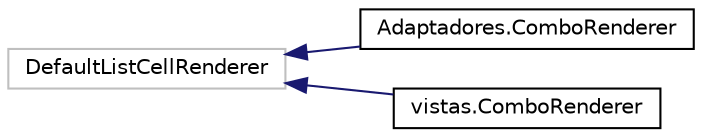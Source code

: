 digraph "Graphical Class Hierarchy"
{
  edge [fontname="Helvetica",fontsize="10",labelfontname="Helvetica",labelfontsize="10"];
  node [fontname="Helvetica",fontsize="10",shape=record];
  rankdir="LR";
  Node63 [label="DefaultListCellRenderer",height=0.2,width=0.4,color="grey75", fillcolor="white", style="filled"];
  Node63 -> Node0 [dir="back",color="midnightblue",fontsize="10",style="solid",fontname="Helvetica"];
  Node0 [label="Adaptadores.ComboRenderer",height=0.2,width=0.4,color="black", fillcolor="white", style="filled",URL="$class_adaptadores_1_1_combo_renderer.html"];
  Node63 -> Node65 [dir="back",color="midnightblue",fontsize="10",style="solid",fontname="Helvetica"];
  Node65 [label="vistas.ComboRenderer",height=0.2,width=0.4,color="black", fillcolor="white", style="filled",URL="$classvistas_1_1_combo_renderer.html"];
}
